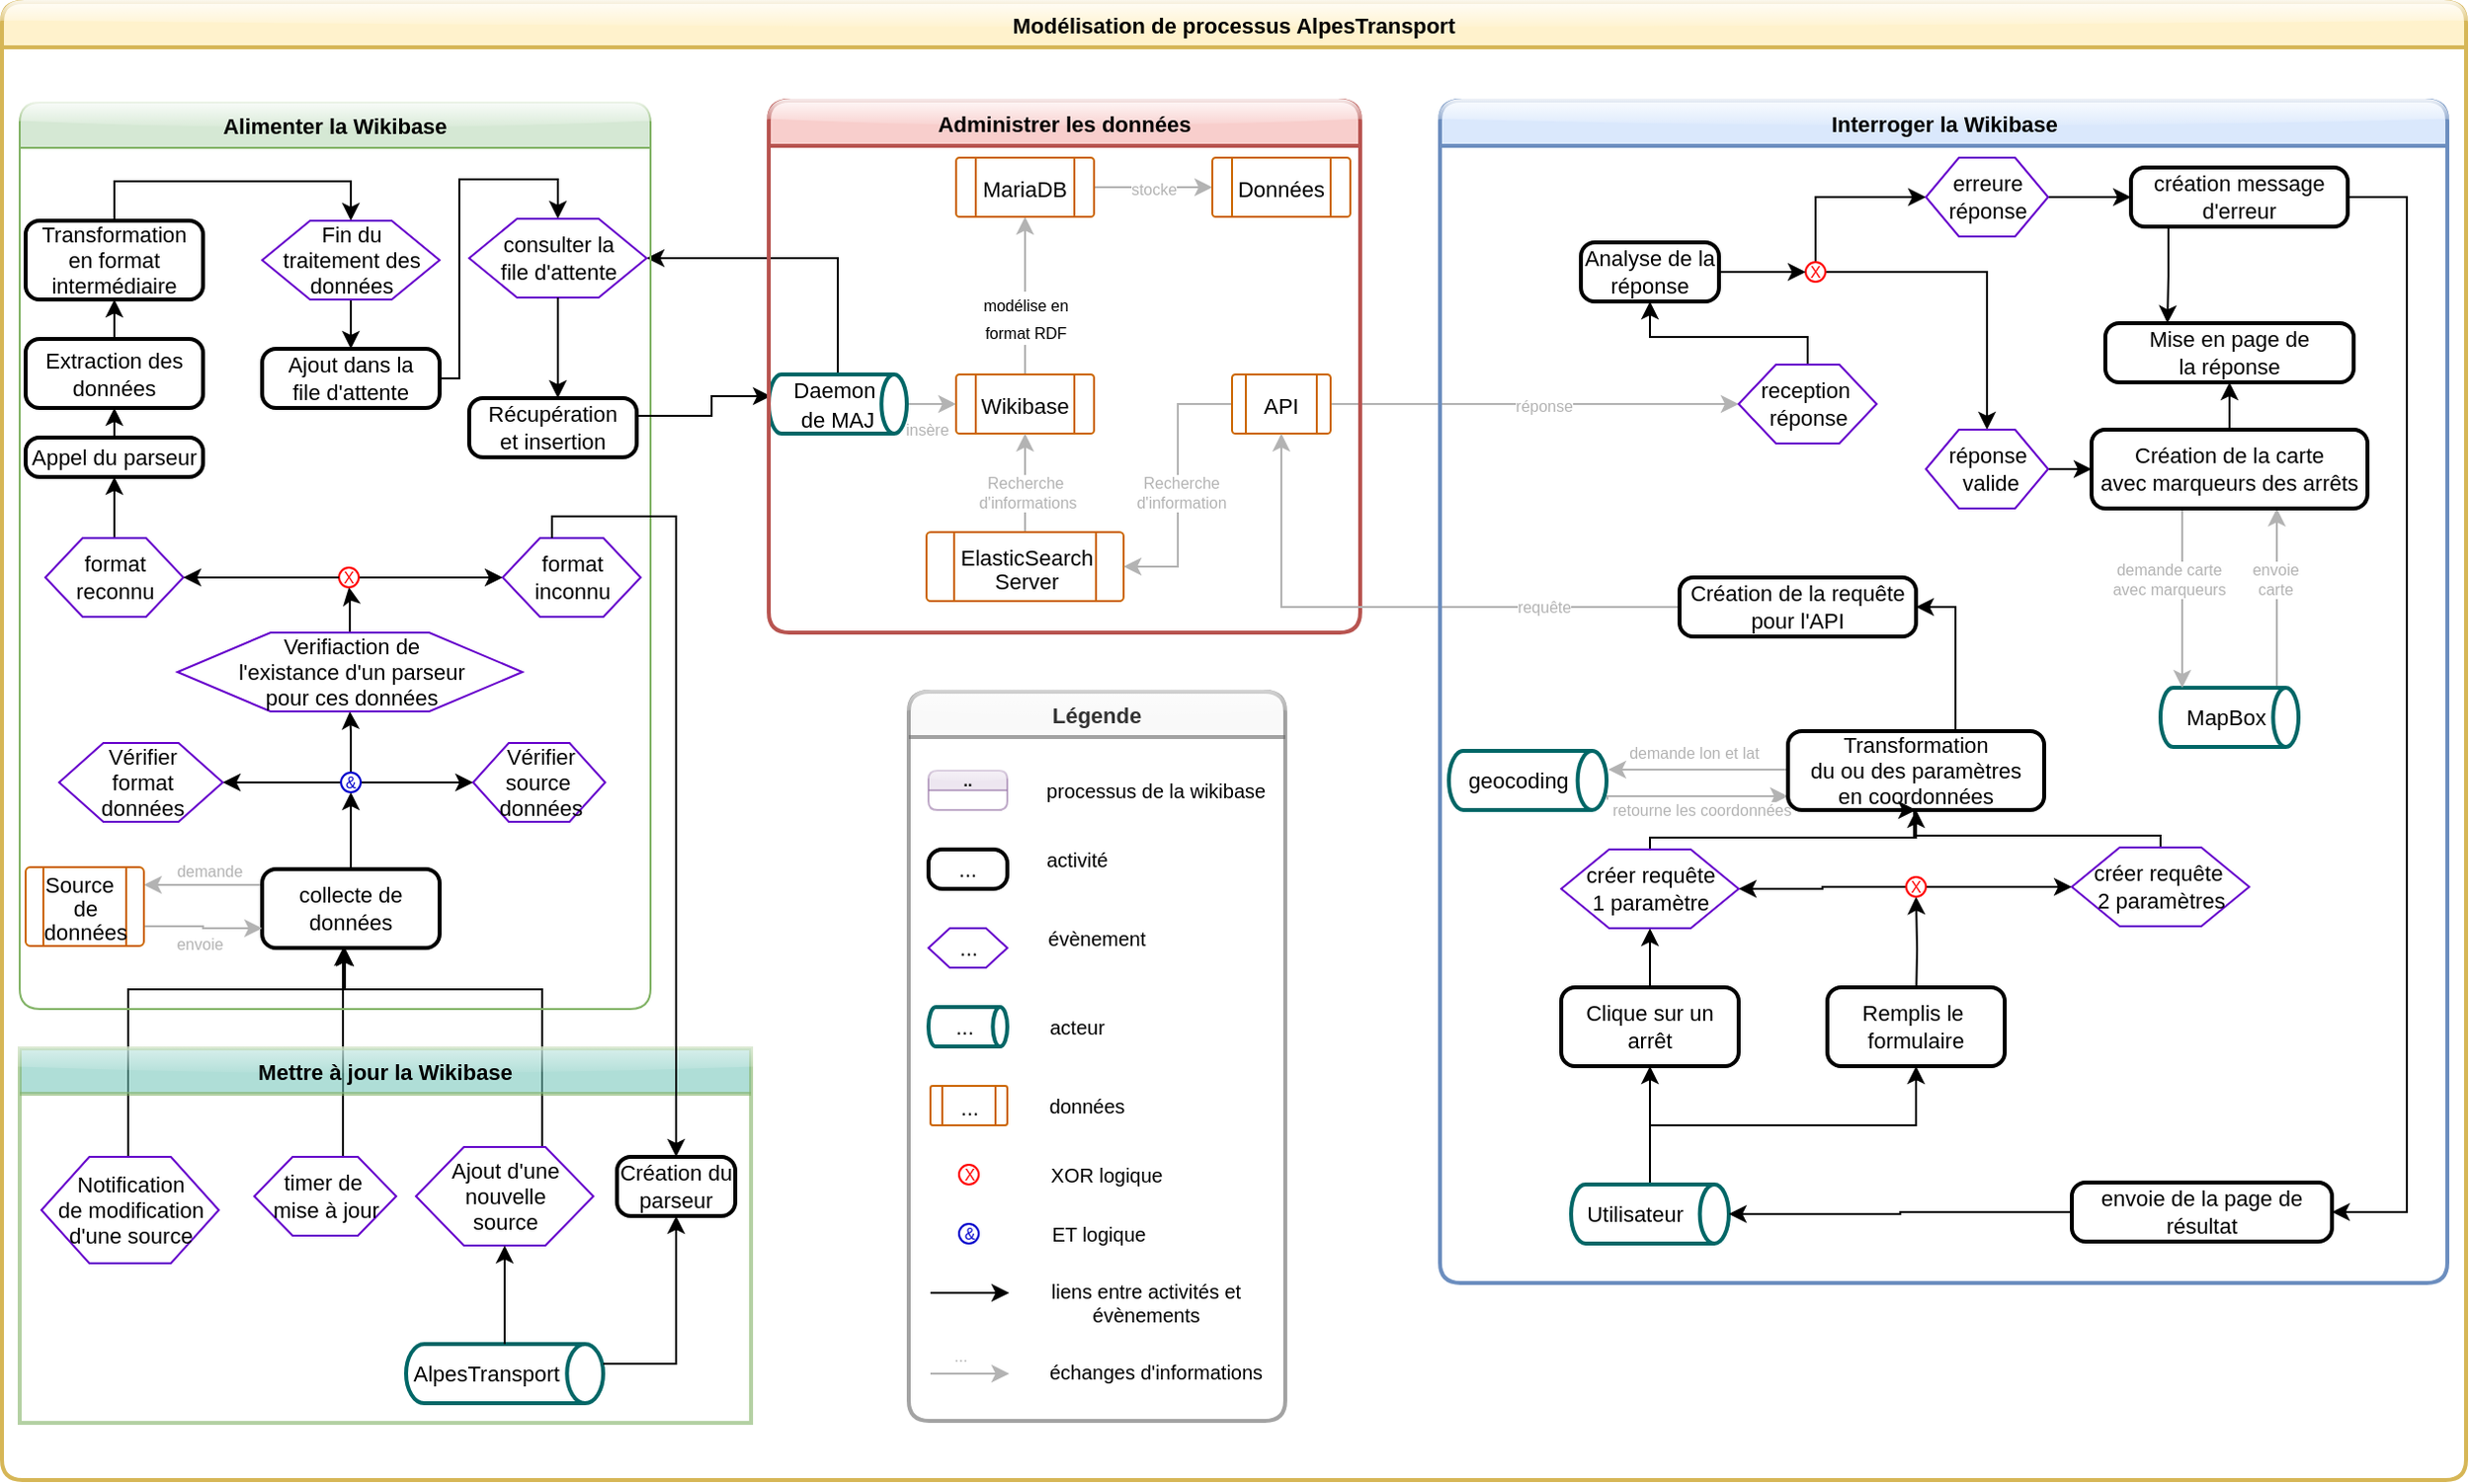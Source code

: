 <mxfile version="20.8.10" type="device"><diagram name="Page-1" id="R7IXdSIulUg6t789T0HY"><mxGraphModel dx="1728" dy="1037" grid="1" gridSize="10" guides="1" tooltips="1" connect="1" arrows="1" fold="1" page="1" pageScale="1" pageWidth="827" pageHeight="1169" math="0" shadow="0"><root><mxCell id="0"/><mxCell id="1" parent="0"/><mxCell id="0LcEO8M1oKsJPDtyRvfV-19" style="edgeStyle=orthogonalEdgeStyle;rounded=0;orthogonalLoop=1;jettySize=auto;html=1;exitX=0.5;exitY=0;exitDx=0;exitDy=0;entryX=0.5;entryY=1;entryDx=0;entryDy=0;fontSize=11;strokeColor=#B3B3B3;" edge="1" parent="1" source="0LcEO8M1oKsJPDtyRvfV-1" target="0LcEO8M1oKsJPDtyRvfV-7"><mxGeometry relative="1" as="geometry"><Array as="points"><mxPoint x="519" y="269"/><mxPoint x="519" y="269"/></Array></mxGeometry></mxCell><mxCell id="0LcEO8M1oKsJPDtyRvfV-20" value="&lt;font style=&quot;font-size: 8px;&quot;&gt;modélise en&lt;br&gt;format RDF&lt;/font&gt;" style="edgeLabel;html=1;align=center;verticalAlign=middle;resizable=0;points=[];fontSize=11;" vertex="1" connectable="0" parent="0LcEO8M1oKsJPDtyRvfV-19"><mxGeometry x="-0.274" relative="1" as="geometry"><mxPoint as="offset"/></mxGeometry></mxCell><mxCell id="0LcEO8M1oKsJPDtyRvfV-1" value="&lt;p style=&quot;line-height: 0%;&quot;&gt;&lt;font style=&quot;font-size: 11px;&quot;&gt;Wikibase&lt;/font&gt;&lt;/p&gt;" style="verticalLabelPosition=middle;verticalAlign=middle;html=1;shape=process;whiteSpace=wrap;rounded=1;size=0.143;arcSize=6;labelPosition=center;align=center;strokeColor=#CC6600;" vertex="1" parent="1"><mxGeometry x="484" y="329" width="70" height="30" as="geometry"/></mxCell><mxCell id="0LcEO8M1oKsJPDtyRvfV-17" style="edgeStyle=orthogonalEdgeStyle;rounded=0;orthogonalLoop=1;jettySize=auto;html=1;entryX=0;entryY=0.5;entryDx=0;entryDy=0;fontSize=11;strokeColor=#B3B3B3;" edge="1" parent="1" source="0LcEO8M1oKsJPDtyRvfV-7" target="0LcEO8M1oKsJPDtyRvfV-16"><mxGeometry relative="1" as="geometry"><Array as="points"><mxPoint x="574" y="234"/><mxPoint x="574" y="234"/></Array></mxGeometry></mxCell><mxCell id="0LcEO8M1oKsJPDtyRvfV-18" value="&lt;font color=&quot;#b3b3b3&quot; style=&quot;font-size: 8px;&quot;&gt;stocke&lt;/font&gt;" style="edgeLabel;html=1;align=center;verticalAlign=middle;resizable=0;points=[];fontSize=11;" vertex="1" connectable="0" parent="0LcEO8M1oKsJPDtyRvfV-17"><mxGeometry x="-0.388" relative="1" as="geometry"><mxPoint x="11" as="offset"/></mxGeometry></mxCell><mxCell id="0LcEO8M1oKsJPDtyRvfV-7" value="&lt;p style=&quot;line-height: 0%;&quot;&gt;&lt;font style=&quot;font-size: 11px;&quot;&gt;MariaDB&lt;/font&gt;&lt;/p&gt;" style="verticalLabelPosition=middle;verticalAlign=middle;html=1;shape=process;whiteSpace=wrap;rounded=1;size=0.143;arcSize=6;labelPosition=center;align=center;strokeColor=#CC6600;" vertex="1" parent="1"><mxGeometry x="484" y="219" width="70" height="30" as="geometry"/></mxCell><mxCell id="0LcEO8M1oKsJPDtyRvfV-21" style="edgeStyle=orthogonalEdgeStyle;rounded=0;orthogonalLoop=1;jettySize=auto;html=1;exitX=0.5;exitY=0;exitDx=0;exitDy=0;entryX=0.5;entryY=1;entryDx=0;entryDy=0;fontSize=8;strokeColor=#B3B3B3;" edge="1" parent="1" source="0LcEO8M1oKsJPDtyRvfV-8" target="0LcEO8M1oKsJPDtyRvfV-1"><mxGeometry relative="1" as="geometry"/></mxCell><mxCell id="0LcEO8M1oKsJPDtyRvfV-22" value="&lt;font color=&quot;#b3b3b3&quot;&gt;Recherche&amp;nbsp;&lt;br&gt;d'informations&lt;/font&gt;" style="edgeLabel;html=1;align=center;verticalAlign=middle;resizable=0;points=[];fontSize=8;" vertex="1" connectable="0" parent="0LcEO8M1oKsJPDtyRvfV-21"><mxGeometry x="-0.177" y="-1" relative="1" as="geometry"><mxPoint as="offset"/></mxGeometry></mxCell><mxCell id="0LcEO8M1oKsJPDtyRvfV-8" value="&lt;p style=&quot;line-height: 0%;&quot;&gt;&lt;font style=&quot;font-size: 11px;&quot;&gt;ElasticSearch&lt;br&gt;&lt;br&gt;&lt;br&gt;&lt;br&gt;&lt;br&gt;&lt;br&gt;&lt;/font&gt;&lt;/p&gt;&lt;p style=&quot;line-height: 0%;&quot;&gt;&lt;span style=&quot;background-color: initial; font-size: 11px;&quot;&gt;Server&lt;/span&gt;&lt;br&gt;&lt;/p&gt;" style="verticalLabelPosition=middle;verticalAlign=middle;html=1;shape=process;whiteSpace=wrap;rounded=1;size=0.143;arcSize=6;labelPosition=center;align=center;strokeColor=#CC6600;" vertex="1" parent="1"><mxGeometry x="469" y="409" width="100" height="35" as="geometry"/></mxCell><mxCell id="0LcEO8M1oKsJPDtyRvfV-143" style="edgeStyle=orthogonalEdgeStyle;rounded=0;orthogonalLoop=1;jettySize=auto;html=1;entryX=1;entryY=0.5;entryDx=0;entryDy=0;fontSize=8;exitX=0.5;exitY=0;exitDx=0;exitDy=0;exitPerimeter=0;" edge="1" parent="1" source="0LcEO8M1oKsJPDtyRvfV-13" target="0LcEO8M1oKsJPDtyRvfV-141"><mxGeometry relative="1" as="geometry"><mxPoint x="389" y="315" as="sourcePoint"/></mxGeometry></mxCell><mxCell id="0LcEO8M1oKsJPDtyRvfV-153" style="edgeStyle=orthogonalEdgeStyle;rounded=0;orthogonalLoop=1;jettySize=auto;html=1;entryX=0;entryY=0.5;entryDx=0;entryDy=0;fontSize=8;strokeColor=#B3B3B3;" edge="1" parent="1" source="0LcEO8M1oKsJPDtyRvfV-13" target="0LcEO8M1oKsJPDtyRvfV-1"><mxGeometry relative="1" as="geometry"/></mxCell><mxCell id="0LcEO8M1oKsJPDtyRvfV-280" value="&lt;font style=&quot;font-size: 8px;&quot; color=&quot;#b3b3b3&quot;&gt;insère&lt;/font&gt;" style="edgeLabel;html=1;align=center;verticalAlign=middle;resizable=0;points=[];fontSize=11;fontColor=#0000CC;" vertex="1" connectable="0" parent="0LcEO8M1oKsJPDtyRvfV-153"><mxGeometry x="0.291" relative="1" as="geometry"><mxPoint x="4" y="12" as="offset"/></mxGeometry></mxCell><mxCell id="0LcEO8M1oKsJPDtyRvfV-13" value="&lt;font style=&quot;font-size: 11px;&quot;&gt;Daemon&amp;nbsp;&lt;br&gt;de MAJ&lt;br&gt;&lt;/font&gt;" style="strokeWidth=2;html=1;shape=mxgraph.flowchart.direct_data;whiteSpace=wrap;rotation=0;strokeColor=#006666;" vertex="1" parent="1"><mxGeometry x="389" y="329" width="70" height="30" as="geometry"/></mxCell><mxCell id="0LcEO8M1oKsJPDtyRvfV-23" style="edgeStyle=orthogonalEdgeStyle;rounded=0;orthogonalLoop=1;jettySize=auto;html=1;entryX=1;entryY=0.5;entryDx=0;entryDy=0;fontSize=8;strokeColor=#B3B3B3;" edge="1" parent="1" source="0LcEO8M1oKsJPDtyRvfV-15" target="0LcEO8M1oKsJPDtyRvfV-8"><mxGeometry relative="1" as="geometry"/></mxCell><mxCell id="0LcEO8M1oKsJPDtyRvfV-24" value="&lt;font color=&quot;#b3b3b3&quot;&gt;Recherche&lt;br&gt;d'information&lt;/font&gt;" style="edgeLabel;html=1;align=center;verticalAlign=middle;resizable=0;points=[];fontSize=8;" vertex="1" connectable="0" parent="0LcEO8M1oKsJPDtyRvfV-23"><mxGeometry x="-0.107" y="1" relative="1" as="geometry"><mxPoint y="11" as="offset"/></mxGeometry></mxCell><mxCell id="0LcEO8M1oKsJPDtyRvfV-239" style="edgeStyle=orthogonalEdgeStyle;rounded=0;orthogonalLoop=1;jettySize=auto;html=1;entryX=0;entryY=0.5;entryDx=0;entryDy=0;fontSize=8;strokeColor=#B3B3B3;" edge="1" parent="1" source="0LcEO8M1oKsJPDtyRvfV-15" target="0LcEO8M1oKsJPDtyRvfV-238"><mxGeometry relative="1" as="geometry"/></mxCell><mxCell id="0LcEO8M1oKsJPDtyRvfV-240" value="&lt;font color=&quot;#b3b3b3&quot;&gt;réponse&lt;/font&gt;" style="edgeLabel;html=1;align=center;verticalAlign=middle;resizable=0;points=[];fontSize=8;" vertex="1" connectable="0" parent="0LcEO8M1oKsJPDtyRvfV-239"><mxGeometry x="-0.101" relative="1" as="geometry"><mxPoint x="15" y="1" as="offset"/></mxGeometry></mxCell><mxCell id="0LcEO8M1oKsJPDtyRvfV-15" value="&lt;p style=&quot;line-height: 0%;&quot;&gt;&lt;font style=&quot;font-size: 11px;&quot;&gt;API&lt;/font&gt;&lt;/p&gt;" style="verticalLabelPosition=middle;verticalAlign=middle;html=1;shape=process;whiteSpace=wrap;rounded=1;size=0.143;arcSize=6;labelPosition=center;align=center;strokeColor=#CC6600;" vertex="1" parent="1"><mxGeometry x="624" y="329" width="50" height="30" as="geometry"/></mxCell><mxCell id="0LcEO8M1oKsJPDtyRvfV-16" value="&lt;p style=&quot;line-height: 0%;&quot;&gt;&lt;font style=&quot;font-size: 11px;&quot;&gt;Données&lt;/font&gt;&lt;/p&gt;" style="verticalLabelPosition=middle;verticalAlign=middle;html=1;shape=process;whiteSpace=wrap;rounded=1;size=0.143;arcSize=6;labelPosition=center;align=center;strokeColor=#CC6600;" vertex="1" parent="1"><mxGeometry x="614" y="219" width="70" height="30" as="geometry"/></mxCell><mxCell id="0LcEO8M1oKsJPDtyRvfV-96" style="edgeStyle=orthogonalEdgeStyle;rounded=0;orthogonalLoop=1;jettySize=auto;html=1;fontSize=11;" edge="1" parent="1" source="0LcEO8M1oKsJPDtyRvfV-83" target="0LcEO8M1oKsJPDtyRvfV-93"><mxGeometry relative="1" as="geometry"><Array as="points"><mxPoint x="64" y="641"/><mxPoint x="174" y="641"/></Array></mxGeometry></mxCell><mxCell id="0LcEO8M1oKsJPDtyRvfV-83" value="Notification&lt;br&gt;de modification&lt;br&gt;d'une source" style="verticalLabelPosition=middle;verticalAlign=middle;html=1;shape=hexagon;perimeter=hexagonPerimeter2;arcSize=6;size=0.27;fontSize=11;labelPosition=center;align=center;rounded=0;fillStyle=auto;strokeColor=#6600CC;" vertex="1" parent="1"><mxGeometry x="20" y="726" width="90" height="54" as="geometry"/></mxCell><mxCell id="0LcEO8M1oKsJPDtyRvfV-95" style="edgeStyle=orthogonalEdgeStyle;rounded=0;orthogonalLoop=1;jettySize=auto;html=1;fontSize=11;" edge="1" parent="1" source="0LcEO8M1oKsJPDtyRvfV-85" target="0LcEO8M1oKsJPDtyRvfV-93"><mxGeometry relative="1" as="geometry"><Array as="points"><mxPoint x="173" y="660"/><mxPoint x="173" y="660"/></Array></mxGeometry></mxCell><mxCell id="0LcEO8M1oKsJPDtyRvfV-92" style="edgeStyle=orthogonalEdgeStyle;rounded=0;orthogonalLoop=1;jettySize=auto;html=1;fontSize=11;entryX=0.464;entryY=1.005;entryDx=0;entryDy=0;entryPerimeter=0;" edge="1" parent="1" source="0LcEO8M1oKsJPDtyRvfV-86" target="0LcEO8M1oKsJPDtyRvfV-93"><mxGeometry relative="1" as="geometry"><mxPoint x="274" y="621" as="targetPoint"/><Array as="points"><mxPoint x="274" y="641"/><mxPoint x="174" y="641"/><mxPoint x="174" y="620"/></Array></mxGeometry></mxCell><mxCell id="0LcEO8M1oKsJPDtyRvfV-89" value="Mettre à jour la Wikibase" style="swimlane;whiteSpace=wrap;html=1;rounded=0;strokeColor=#82b366;fontSize=11;fillColor=#7AC9BC;glass=1;gradientColor=none;swimlaneFillColor=none;opacity=60;strokeWidth=2;" vertex="1" parent="1"><mxGeometry x="9" y="671" width="371" height="190" as="geometry"/></mxCell><mxCell id="0LcEO8M1oKsJPDtyRvfV-91" value="Alimenter la Wikibase" style="swimlane;whiteSpace=wrap;html=1;rounded=1;strokeColor=#82b366;fontSize=11;fillColor=#d5e8d4;glass=1;" vertex="1" parent="1"><mxGeometry x="9" y="191" width="320" height="460" as="geometry"/></mxCell><mxCell id="0LcEO8M1oKsJPDtyRvfV-97" style="edgeStyle=orthogonalEdgeStyle;rounded=0;orthogonalLoop=1;jettySize=auto;html=1;entryX=1;entryY=0.5;entryDx=0;entryDy=0;fontSize=11;strokeColor=#B3B3B3;" edge="1" parent="0LcEO8M1oKsJPDtyRvfV-91"><mxGeometry relative="1" as="geometry"><mxPoint x="123" y="398" as="sourcePoint"/><mxPoint x="63" y="397" as="targetPoint"/><Array as="points"><mxPoint x="123" y="397"/></Array></mxGeometry></mxCell><mxCell id="0LcEO8M1oKsJPDtyRvfV-99" value="&lt;font color=&quot;#b3b3b3&quot; style=&quot;font-size: 8px;&quot;&gt;demande&lt;/font&gt;" style="edgeLabel;html=1;align=center;verticalAlign=middle;resizable=0;points=[];fontSize=11;" vertex="1" connectable="0" parent="0LcEO8M1oKsJPDtyRvfV-97"><mxGeometry x="-0.174" y="1" relative="1" as="geometry"><mxPoint x="-3" y="-9" as="offset"/></mxGeometry></mxCell><mxCell id="0LcEO8M1oKsJPDtyRvfV-107" style="edgeStyle=orthogonalEdgeStyle;rounded=0;orthogonalLoop=1;jettySize=auto;html=1;entryX=0.5;entryY=1;entryDx=0;entryDy=0;fontSize=8;" edge="1" parent="0LcEO8M1oKsJPDtyRvfV-91" source="0LcEO8M1oKsJPDtyRvfV-93" target="0LcEO8M1oKsJPDtyRvfV-101"><mxGeometry relative="1" as="geometry"/></mxCell><mxCell id="0LcEO8M1oKsJPDtyRvfV-93" value="collecte de&lt;br&gt;données" style="rounded=1;whiteSpace=wrap;html=1;absoluteArcSize=1;arcSize=14;strokeWidth=2;strokeColor=#000000;fontSize=11;" vertex="1" parent="0LcEO8M1oKsJPDtyRvfV-91"><mxGeometry x="123" y="389" width="90" height="40" as="geometry"/></mxCell><mxCell id="0LcEO8M1oKsJPDtyRvfV-98" style="edgeStyle=orthogonalEdgeStyle;rounded=0;orthogonalLoop=1;jettySize=auto;html=1;exitX=1;exitY=0.75;exitDx=0;exitDy=0;entryX=0;entryY=0.75;entryDx=0;entryDy=0;fontSize=11;strokeColor=#B3B3B3;" edge="1" parent="0LcEO8M1oKsJPDtyRvfV-91" source="0LcEO8M1oKsJPDtyRvfV-94" target="0LcEO8M1oKsJPDtyRvfV-93"><mxGeometry relative="1" as="geometry"/></mxCell><mxCell id="0LcEO8M1oKsJPDtyRvfV-100" value="&lt;font color=&quot;#b3b3b3&quot;&gt;envoie&lt;/font&gt;" style="edgeLabel;html=1;align=center;verticalAlign=middle;resizable=0;points=[];fontSize=8;" vertex="1" connectable="0" parent="0LcEO8M1oKsJPDtyRvfV-98"><mxGeometry x="-0.193" relative="1" as="geometry"><mxPoint x="3" y="9" as="offset"/></mxGeometry></mxCell><mxCell id="0LcEO8M1oKsJPDtyRvfV-94" value="&lt;p style=&quot;line-height: 0%;&quot;&gt;&lt;font style=&quot;font-size: 11px;&quot;&gt;Source&amp;nbsp;&amp;nbsp;&lt;/font&gt;&lt;/p&gt;&lt;p style=&quot;line-height: 0%;&quot;&gt;&lt;span style=&quot;background-color: initial; font-size: 11px;&quot;&gt;de&lt;/span&gt;&lt;/p&gt;&lt;p style=&quot;line-height: 0%;&quot;&gt;&lt;span style=&quot;background-color: initial; font-size: 11px;&quot;&gt;données&lt;/span&gt;&lt;/p&gt;" style="verticalLabelPosition=middle;verticalAlign=middle;html=1;shape=process;whiteSpace=wrap;rounded=1;size=0.143;arcSize=6;labelPosition=center;align=center;strokeColor=#CC6600;" vertex="1" parent="0LcEO8M1oKsJPDtyRvfV-91"><mxGeometry x="3" y="388" width="60" height="40" as="geometry"/></mxCell><mxCell id="0LcEO8M1oKsJPDtyRvfV-109" style="edgeStyle=orthogonalEdgeStyle;rounded=0;orthogonalLoop=1;jettySize=auto;html=1;entryX=1;entryY=0.5;entryDx=0;entryDy=0;fontSize=8;" edge="1" parent="0LcEO8M1oKsJPDtyRvfV-91" source="0LcEO8M1oKsJPDtyRvfV-101" target="0LcEO8M1oKsJPDtyRvfV-104"><mxGeometry relative="1" as="geometry"/></mxCell><mxCell id="0LcEO8M1oKsJPDtyRvfV-111" style="edgeStyle=orthogonalEdgeStyle;rounded=0;orthogonalLoop=1;jettySize=auto;html=1;entryX=0;entryY=0.5;entryDx=0;entryDy=0;fontSize=8;" edge="1" parent="0LcEO8M1oKsJPDtyRvfV-91" source="0LcEO8M1oKsJPDtyRvfV-101" target="0LcEO8M1oKsJPDtyRvfV-105"><mxGeometry relative="1" as="geometry"/></mxCell><mxCell id="0LcEO8M1oKsJPDtyRvfV-113" style="edgeStyle=orthogonalEdgeStyle;rounded=0;orthogonalLoop=1;jettySize=auto;html=1;entryX=0.5;entryY=1;entryDx=0;entryDy=0;fontSize=8;" edge="1" parent="0LcEO8M1oKsJPDtyRvfV-91" source="0LcEO8M1oKsJPDtyRvfV-101" target="0LcEO8M1oKsJPDtyRvfV-106"><mxGeometry relative="1" as="geometry"/></mxCell><mxCell id="0LcEO8M1oKsJPDtyRvfV-101" value="&amp;amp;" style="ellipse;whiteSpace=wrap;html=1;aspect=fixed;rounded=0;strokeColor=#0000CC;fontSize=8;fontColor=#0000CC;" vertex="1" parent="0LcEO8M1oKsJPDtyRvfV-91"><mxGeometry x="163" y="340" width="10" height="10" as="geometry"/></mxCell><mxCell id="0LcEO8M1oKsJPDtyRvfV-104" value="Vérifier &lt;br&gt;format&lt;br&gt;données" style="verticalLabelPosition=middle;verticalAlign=middle;html=1;shape=hexagon;perimeter=hexagonPerimeter2;arcSize=6;size=0.27;fontSize=11;labelPosition=center;align=center;strokeColor=#6600CC;" vertex="1" parent="0LcEO8M1oKsJPDtyRvfV-91"><mxGeometry x="20" y="325" width="83" height="40" as="geometry"/></mxCell><mxCell id="0LcEO8M1oKsJPDtyRvfV-105" value="Vérifier &lt;br&gt;source&amp;nbsp;&lt;br&gt;données" style="verticalLabelPosition=middle;verticalAlign=middle;html=1;shape=hexagon;perimeter=hexagonPerimeter2;arcSize=6;size=0.27;fontSize=11;labelPosition=center;align=center;strokeColor=#6600CC;" vertex="1" parent="0LcEO8M1oKsJPDtyRvfV-91"><mxGeometry x="230" y="325" width="67" height="40" as="geometry"/></mxCell><mxCell id="0LcEO8M1oKsJPDtyRvfV-121" style="edgeStyle=orthogonalEdgeStyle;rounded=0;orthogonalLoop=1;jettySize=auto;html=1;entryX=0.5;entryY=1;entryDx=0;entryDy=0;fontSize=8;" edge="1" parent="0LcEO8M1oKsJPDtyRvfV-91" source="0LcEO8M1oKsJPDtyRvfV-106" target="0LcEO8M1oKsJPDtyRvfV-116"><mxGeometry relative="1" as="geometry"/></mxCell><mxCell id="0LcEO8M1oKsJPDtyRvfV-106" value="Verifiaction de &lt;br&gt;l'existance&amp;nbsp;d'un parseur &lt;br&gt;pour&amp;nbsp;ces données" style="verticalLabelPosition=middle;verticalAlign=middle;html=1;shape=hexagon;perimeter=hexagonPerimeter2;arcSize=6;size=0.27;fontSize=11;labelPosition=center;align=center;strokeColor=#6600CC;" vertex="1" parent="0LcEO8M1oKsJPDtyRvfV-91"><mxGeometry x="80" y="269" width="175" height="40" as="geometry"/></mxCell><mxCell id="0LcEO8M1oKsJPDtyRvfV-134" style="edgeStyle=orthogonalEdgeStyle;rounded=0;orthogonalLoop=1;jettySize=auto;html=1;fontSize=8;" edge="1" parent="0LcEO8M1oKsJPDtyRvfV-91" source="0LcEO8M1oKsJPDtyRvfV-114" target="0LcEO8M1oKsJPDtyRvfV-132"><mxGeometry relative="1" as="geometry"/></mxCell><mxCell id="0LcEO8M1oKsJPDtyRvfV-114" value="Appel du parseur" style="rounded=1;whiteSpace=wrap;html=1;absoluteArcSize=1;arcSize=14;strokeWidth=2;strokeColor=#000000;fontSize=11;" vertex="1" parent="0LcEO8M1oKsJPDtyRvfV-91"><mxGeometry x="3" y="170" width="90" height="20" as="geometry"/></mxCell><mxCell id="0LcEO8M1oKsJPDtyRvfV-128" style="edgeStyle=orthogonalEdgeStyle;rounded=0;orthogonalLoop=1;jettySize=auto;html=1;entryX=0;entryY=0.5;entryDx=0;entryDy=0;fontSize=8;" edge="1" parent="0LcEO8M1oKsJPDtyRvfV-91" source="0LcEO8M1oKsJPDtyRvfV-116" target="0LcEO8M1oKsJPDtyRvfV-124"><mxGeometry relative="1" as="geometry"/></mxCell><mxCell id="0LcEO8M1oKsJPDtyRvfV-116" value="&lt;font color=&quot;#ff0000&quot;&gt;X&lt;/font&gt;" style="ellipse;whiteSpace=wrap;html=1;aspect=fixed;rounded=0;fontSize=8;strokeColor=#FF0000;" vertex="1" parent="0LcEO8M1oKsJPDtyRvfV-91"><mxGeometry x="162" y="236" width="10" height="10" as="geometry"/></mxCell><mxCell id="0LcEO8M1oKsJPDtyRvfV-129" style="edgeStyle=orthogonalEdgeStyle;rounded=0;orthogonalLoop=1;jettySize=auto;html=1;fontSize=8;" edge="1" parent="0LcEO8M1oKsJPDtyRvfV-91" source="0LcEO8M1oKsJPDtyRvfV-125" target="0LcEO8M1oKsJPDtyRvfV-114"><mxGeometry relative="1" as="geometry"/></mxCell><mxCell id="0LcEO8M1oKsJPDtyRvfV-125" value="format&lt;br&gt;reconnu" style="verticalLabelPosition=middle;verticalAlign=middle;html=1;shape=hexagon;perimeter=hexagonPerimeter2;arcSize=6;size=0.27;fontSize=11;labelPosition=center;align=center;strokeColor=#6600CC;" vertex="1" parent="0LcEO8M1oKsJPDtyRvfV-91"><mxGeometry x="13" y="221" width="70" height="40" as="geometry"/></mxCell><mxCell id="0LcEO8M1oKsJPDtyRvfV-124" value="format&lt;br&gt;inconnu" style="verticalLabelPosition=middle;verticalAlign=middle;html=1;shape=hexagon;perimeter=hexagonPerimeter2;arcSize=6;size=0.27;fontSize=11;labelPosition=center;align=center;strokeColor=#6600CC;" vertex="1" parent="0LcEO8M1oKsJPDtyRvfV-91"><mxGeometry x="245" y="221" width="70" height="40" as="geometry"/></mxCell><mxCell id="0LcEO8M1oKsJPDtyRvfV-123" style="edgeStyle=orthogonalEdgeStyle;rounded=0;orthogonalLoop=1;jettySize=auto;html=1;fontSize=8;entryX=1;entryY=0.5;entryDx=0;entryDy=0;" edge="1" parent="0LcEO8M1oKsJPDtyRvfV-91" source="0LcEO8M1oKsJPDtyRvfV-116" target="0LcEO8M1oKsJPDtyRvfV-125"><mxGeometry relative="1" as="geometry"><mxPoint x="103" y="241" as="targetPoint"/></mxGeometry></mxCell><mxCell id="0LcEO8M1oKsJPDtyRvfV-135" style="edgeStyle=orthogonalEdgeStyle;rounded=0;orthogonalLoop=1;jettySize=auto;html=1;fontSize=8;" edge="1" parent="0LcEO8M1oKsJPDtyRvfV-91" source="0LcEO8M1oKsJPDtyRvfV-132" target="0LcEO8M1oKsJPDtyRvfV-133"><mxGeometry relative="1" as="geometry"/></mxCell><mxCell id="0LcEO8M1oKsJPDtyRvfV-132" value="Extraction des&lt;br&gt;données" style="rounded=1;whiteSpace=wrap;html=1;absoluteArcSize=1;arcSize=14;strokeWidth=2;strokeColor=#000000;fontSize=11;" vertex="1" parent="0LcEO8M1oKsJPDtyRvfV-91"><mxGeometry x="3" y="120" width="90" height="35" as="geometry"/></mxCell><mxCell id="0LcEO8M1oKsJPDtyRvfV-137" style="edgeStyle=orthogonalEdgeStyle;rounded=0;orthogonalLoop=1;jettySize=auto;html=1;entryX=0.5;entryY=0;entryDx=0;entryDy=0;fontSize=8;exitX=0.5;exitY=0;exitDx=0;exitDy=0;" edge="1" parent="0LcEO8M1oKsJPDtyRvfV-91" source="0LcEO8M1oKsJPDtyRvfV-133" target="0LcEO8M1oKsJPDtyRvfV-136"><mxGeometry relative="1" as="geometry"/></mxCell><mxCell id="0LcEO8M1oKsJPDtyRvfV-133" value="Transformation en format intermédiaire" style="rounded=1;whiteSpace=wrap;html=1;absoluteArcSize=1;arcSize=14;strokeWidth=2;strokeColor=#000000;fontSize=11;" vertex="1" parent="0LcEO8M1oKsJPDtyRvfV-91"><mxGeometry x="3" y="60" width="90" height="40" as="geometry"/></mxCell><mxCell id="0LcEO8M1oKsJPDtyRvfV-140" style="edgeStyle=orthogonalEdgeStyle;rounded=0;orthogonalLoop=1;jettySize=auto;html=1;entryX=0.5;entryY=0;entryDx=0;entryDy=0;fontSize=8;" edge="1" parent="0LcEO8M1oKsJPDtyRvfV-91" source="0LcEO8M1oKsJPDtyRvfV-136" target="0LcEO8M1oKsJPDtyRvfV-138"><mxGeometry relative="1" as="geometry"/></mxCell><mxCell id="0LcEO8M1oKsJPDtyRvfV-136" value="Fin du&lt;br&gt;traitement des&lt;br&gt;données" style="verticalLabelPosition=middle;verticalAlign=middle;html=1;shape=hexagon;perimeter=hexagonPerimeter2;arcSize=6;size=0.27;fontSize=11;labelPosition=center;align=center;strokeColor=#6600CC;" vertex="1" parent="0LcEO8M1oKsJPDtyRvfV-91"><mxGeometry x="123" y="60" width="90" height="40" as="geometry"/></mxCell><mxCell id="0LcEO8M1oKsJPDtyRvfV-149" style="edgeStyle=orthogonalEdgeStyle;rounded=0;orthogonalLoop=1;jettySize=auto;html=1;entryX=0.5;entryY=0;entryDx=0;entryDy=0;fontSize=8;" edge="1" parent="0LcEO8M1oKsJPDtyRvfV-91" source="0LcEO8M1oKsJPDtyRvfV-138" target="0LcEO8M1oKsJPDtyRvfV-141"><mxGeometry relative="1" as="geometry"><Array as="points"><mxPoint x="223" y="140"/><mxPoint x="223" y="39"/><mxPoint x="273" y="39"/></Array></mxGeometry></mxCell><mxCell id="0LcEO8M1oKsJPDtyRvfV-138" value="Ajout dans la&lt;br&gt;file d'attente" style="rounded=1;whiteSpace=wrap;html=1;absoluteArcSize=1;arcSize=14;strokeWidth=2;strokeColor=#000000;fontSize=11;" vertex="1" parent="0LcEO8M1oKsJPDtyRvfV-91"><mxGeometry x="123" y="125" width="90" height="30" as="geometry"/></mxCell><mxCell id="0LcEO8M1oKsJPDtyRvfV-141" value="consulter la&lt;br&gt;file d'attente" style="verticalLabelPosition=middle;verticalAlign=middle;html=1;shape=hexagon;perimeter=hexagonPerimeter2;arcSize=6;size=0.27;fontSize=11;labelPosition=center;align=center;strokeColor=#6600CC;" vertex="1" parent="0LcEO8M1oKsJPDtyRvfV-91"><mxGeometry x="228" y="59" width="90" height="40" as="geometry"/></mxCell><mxCell id="0LcEO8M1oKsJPDtyRvfV-146" value="Récupération&lt;br&gt;et insertion" style="rounded=1;whiteSpace=wrap;html=1;absoluteArcSize=1;arcSize=14;strokeWidth=2;strokeColor=#000000;fontSize=11;" vertex="1" parent="0LcEO8M1oKsJPDtyRvfV-91"><mxGeometry x="228" y="150" width="85" height="30" as="geometry"/></mxCell><mxCell id="0LcEO8M1oKsJPDtyRvfV-126" style="edgeStyle=orthogonalEdgeStyle;rounded=0;orthogonalLoop=1;jettySize=auto;html=1;fontSize=8;entryX=0.5;entryY=0;entryDx=0;entryDy=0;" edge="1" parent="1" source="0LcEO8M1oKsJPDtyRvfV-124" target="0LcEO8M1oKsJPDtyRvfV-115"><mxGeometry relative="1" as="geometry"><mxPoint x="369" y="731" as="targetPoint"/><Array as="points"><mxPoint x="279" y="401"/><mxPoint x="342" y="401"/></Array></mxGeometry></mxCell><mxCell id="0LcEO8M1oKsJPDtyRvfV-145" style="edgeStyle=orthogonalEdgeStyle;rounded=0;orthogonalLoop=1;jettySize=auto;html=1;fontSize=8;" edge="1" parent="1" source="0LcEO8M1oKsJPDtyRvfV-141"><mxGeometry relative="1" as="geometry"><mxPoint x="282" y="341" as="targetPoint"/></mxGeometry></mxCell><mxCell id="0LcEO8M1oKsJPDtyRvfV-151" style="edgeStyle=orthogonalEdgeStyle;rounded=0;orthogonalLoop=1;jettySize=auto;html=1;fontSize=8;" edge="1" parent="1" source="0LcEO8M1oKsJPDtyRvfV-146"><mxGeometry relative="1" as="geometry"><mxPoint x="390" y="340" as="targetPoint"/><Array as="points"><mxPoint x="360" y="350"/><mxPoint x="360" y="340"/></Array></mxGeometry></mxCell><mxCell id="0LcEO8M1oKsJPDtyRvfV-188" value="&lt;font style=&quot;font-size: 11px;&quot;&gt;Administrer les données&lt;/font&gt;" style="swimlane;whiteSpace=wrap;html=1;rounded=1;strokeColor=#b85450;fontSize=8;fillColor=#f8cecc;glass=1;strokeWidth=2;" vertex="1" parent="1"><mxGeometry x="389" y="190" width="300" height="270" as="geometry"/></mxCell><mxCell id="0LcEO8M1oKsJPDtyRvfV-225" style="edgeStyle=orthogonalEdgeStyle;rounded=0;orthogonalLoop=1;jettySize=auto;html=1;entryX=0;entryY=1;entryDx=0;entryDy=0;fontSize=11;exitX=1.005;exitY=0.824;exitDx=0;exitDy=0;exitPerimeter=0;strokeColor=#B3B3B3;" edge="1" parent="1" source="0LcEO8M1oKsJPDtyRvfV-190"><mxGeometry relative="1" as="geometry"><mxPoint x="849.8" y="542" as="sourcePoint"/><mxPoint x="906" y="543" as="targetPoint"/><Array as="points"><mxPoint x="906" y="543"/></Array></mxGeometry></mxCell><mxCell id="0LcEO8M1oKsJPDtyRvfV-228" value="&lt;font color=&quot;#b3b3b3&quot;&gt;retourne les coordonnées&lt;/font&gt;" style="edgeLabel;html=1;align=center;verticalAlign=middle;resizable=0;points=[];fontSize=8;" vertex="1" connectable="0" parent="0LcEO8M1oKsJPDtyRvfV-225"><mxGeometry x="-0.166" relative="1" as="geometry"><mxPoint x="10" y="7" as="offset"/></mxGeometry></mxCell><mxCell id="0LcEO8M1oKsJPDtyRvfV-190" value="&lt;font style=&quot;font-size: 11px;&quot;&gt;geocoding&amp;nbsp; &amp;nbsp;&lt;/font&gt;" style="strokeWidth=2;html=1;shape=mxgraph.flowchart.direct_data;whiteSpace=wrap;rotation=0;strokeColor=#006666;" vertex="1" parent="1"><mxGeometry x="734" y="520" width="80" height="30" as="geometry"/></mxCell><mxCell id="0LcEO8M1oKsJPDtyRvfV-203" style="edgeStyle=orthogonalEdgeStyle;rounded=0;orthogonalLoop=1;jettySize=auto;html=1;entryX=0.5;entryY=1;entryDx=0;entryDy=0;fontSize=11;" edge="1" parent="1" source="0LcEO8M1oKsJPDtyRvfV-191" target="0LcEO8M1oKsJPDtyRvfV-197"><mxGeometry relative="1" as="geometry"/></mxCell><mxCell id="0LcEO8M1oKsJPDtyRvfV-204" style="edgeStyle=orthogonalEdgeStyle;rounded=0;orthogonalLoop=1;jettySize=auto;html=1;entryX=0.5;entryY=1;entryDx=0;entryDy=0;fontSize=11;exitX=0.5;exitY=0;exitDx=0;exitDy=0;exitPerimeter=0;" edge="1" parent="1" source="0LcEO8M1oKsJPDtyRvfV-191" target="0LcEO8M1oKsJPDtyRvfV-198"><mxGeometry relative="1" as="geometry"/></mxCell><mxCell id="0LcEO8M1oKsJPDtyRvfV-191" value="&lt;font style=&quot;font-size: 11px;&quot;&gt;&amp;nbsp; Utilisateur&lt;/font&gt;" style="strokeWidth=2;html=1;shape=mxgraph.flowchart.direct_data;whiteSpace=wrap;rotation=0;align=left;strokeColor=#006666;" vertex="1" parent="1"><mxGeometry x="796" y="740" width="80" height="30" as="geometry"/></mxCell><mxCell id="0LcEO8M1oKsJPDtyRvfV-244" style="edgeStyle=orthogonalEdgeStyle;rounded=0;orthogonalLoop=1;jettySize=auto;html=1;fontSize=8;strokeColor=#B3B3B3;" edge="1" parent="1"><mxGeometry relative="1" as="geometry"><mxPoint x="1154" y="488" as="sourcePoint"/><mxPoint x="1154" y="397" as="targetPoint"/></mxGeometry></mxCell><mxCell id="0LcEO8M1oKsJPDtyRvfV-246" value="&lt;font color=&quot;#b3b3b3&quot;&gt;envoie&lt;br&gt;carte&lt;/font&gt;" style="edgeLabel;html=1;align=center;verticalAlign=middle;resizable=0;points=[];fontSize=8;" vertex="1" connectable="0" parent="0LcEO8M1oKsJPDtyRvfV-244"><mxGeometry x="0.25" y="1" relative="1" as="geometry"><mxPoint y="2" as="offset"/></mxGeometry></mxCell><mxCell id="0LcEO8M1oKsJPDtyRvfV-192" value="&lt;font style=&quot;font-size: 11px;&quot;&gt;MapBox&amp;nbsp;&lt;/font&gt;" style="strokeWidth=2;html=1;shape=mxgraph.flowchart.direct_data;whiteSpace=wrap;rotation=0;strokeColor=#006666;" vertex="1" parent="1"><mxGeometry x="1095" y="488" width="70" height="30" as="geometry"/></mxCell><mxCell id="0LcEO8M1oKsJPDtyRvfV-250" style="edgeStyle=orthogonalEdgeStyle;rounded=0;orthogonalLoop=1;jettySize=auto;html=1;entryX=1;entryY=0.5;entryDx=0;entryDy=0;entryPerimeter=0;fontSize=8;" edge="1" parent="1" source="0LcEO8M1oKsJPDtyRvfV-193" target="0LcEO8M1oKsJPDtyRvfV-191"><mxGeometry relative="1" as="geometry"/></mxCell><mxCell id="0LcEO8M1oKsJPDtyRvfV-193" value="envoie de la page de résultat" style="rounded=1;whiteSpace=wrap;html=1;absoluteArcSize=1;arcSize=14;strokeWidth=2;strokeColor=#000000;fontSize=11;" vertex="1" parent="1"><mxGeometry x="1050" y="739" width="132" height="30" as="geometry"/></mxCell><mxCell id="0LcEO8M1oKsJPDtyRvfV-260" style="edgeStyle=orthogonalEdgeStyle;rounded=0;orthogonalLoop=1;jettySize=auto;html=1;entryX=0.5;entryY=0;entryDx=0;entryDy=0;fontSize=8;" edge="1" parent="1" source="0LcEO8M1oKsJPDtyRvfV-196" target="0LcEO8M1oKsJPDtyRvfV-259"><mxGeometry relative="1" as="geometry"/></mxCell><mxCell id="0LcEO8M1oKsJPDtyRvfV-263" style="edgeStyle=orthogonalEdgeStyle;rounded=0;orthogonalLoop=1;jettySize=auto;html=1;fontSize=8;entryX=0;entryY=0.5;entryDx=0;entryDy=0;" edge="1" parent="1" source="0LcEO8M1oKsJPDtyRvfV-196" target="0LcEO8M1oKsJPDtyRvfV-262"><mxGeometry relative="1" as="geometry"><mxPoint x="970" y="240" as="targetPoint"/><Array as="points"><mxPoint x="920" y="239"/></Array></mxGeometry></mxCell><mxCell id="0LcEO8M1oKsJPDtyRvfV-196" value="X" style="ellipse;whiteSpace=wrap;html=1;aspect=fixed;rounded=0;strokeColor=#FF0000;fontSize=8;fontColor=#FF0000;" vertex="1" parent="1"><mxGeometry x="915" y="272" width="10" height="10" as="geometry"/></mxCell><mxCell id="0LcEO8M1oKsJPDtyRvfV-218" style="edgeStyle=orthogonalEdgeStyle;rounded=0;orthogonalLoop=1;jettySize=auto;html=1;entryX=0.5;entryY=1;entryDx=0;entryDy=0;fontSize=11;" edge="1" parent="1" source="0LcEO8M1oKsJPDtyRvfV-197" target="0LcEO8M1oKsJPDtyRvfV-217"><mxGeometry relative="1" as="geometry"/></mxCell><mxCell id="0LcEO8M1oKsJPDtyRvfV-197" value="Clique sur un arrêt" style="rounded=1;whiteSpace=wrap;html=1;absoluteArcSize=1;arcSize=14;strokeWidth=2;strokeColor=#000000;fontSize=11;" vertex="1" parent="1"><mxGeometry x="791" y="640" width="90" height="40" as="geometry"/></mxCell><mxCell id="0LcEO8M1oKsJPDtyRvfV-208" style="edgeStyle=orthogonalEdgeStyle;rounded=0;orthogonalLoop=1;jettySize=auto;html=1;entryX=0.5;entryY=1;entryDx=0;entryDy=0;fontSize=11;" edge="1" parent="1" target="0LcEO8M1oKsJPDtyRvfV-215"><mxGeometry relative="1" as="geometry"><mxPoint x="971.029" y="647" as="sourcePoint"/><mxPoint x="971" y="617" as="targetPoint"/></mxGeometry></mxCell><mxCell id="0LcEO8M1oKsJPDtyRvfV-198" value="Remplis le&amp;nbsp;&lt;br style=&quot;border-color: var(--border-color);&quot;&gt;formulaire" style="rounded=1;whiteSpace=wrap;html=1;absoluteArcSize=1;arcSize=14;strokeWidth=2;strokeColor=#000000;fontSize=11;" vertex="1" parent="1"><mxGeometry x="926" y="640" width="90" height="40" as="geometry"/></mxCell><mxCell id="0LcEO8M1oKsJPDtyRvfV-243" style="edgeStyle=orthogonalEdgeStyle;rounded=0;orthogonalLoop=1;jettySize=auto;html=1;fontSize=8;strokeColor=#B3B3B3;" edge="1" parent="1"><mxGeometry relative="1" as="geometry"><mxPoint x="1106" y="397" as="sourcePoint"/><mxPoint x="1106" y="488" as="targetPoint"/></mxGeometry></mxCell><mxCell id="0LcEO8M1oKsJPDtyRvfV-245" value="&lt;font color=&quot;#b3b3b3&quot;&gt;demande carte&lt;br&gt;avec marqueurs&lt;/font&gt;" style="edgeLabel;html=1;align=center;verticalAlign=middle;resizable=0;points=[];fontSize=8;" vertex="1" connectable="0" parent="0LcEO8M1oKsJPDtyRvfV-243"><mxGeometry x="-0.325" y="-1" relative="1" as="geometry"><mxPoint x="-6" y="5" as="offset"/></mxGeometry></mxCell><mxCell id="0LcEO8M1oKsJPDtyRvfV-248" style="edgeStyle=orthogonalEdgeStyle;rounded=0;orthogonalLoop=1;jettySize=auto;html=1;entryX=0.5;entryY=1;entryDx=0;entryDy=0;fontSize=8;" edge="1" parent="1" source="0LcEO8M1oKsJPDtyRvfV-210" target="0LcEO8M1oKsJPDtyRvfV-247"><mxGeometry relative="1" as="geometry"/></mxCell><mxCell id="0LcEO8M1oKsJPDtyRvfV-210" value="Création de la carte&lt;br&gt;avec marqueurs des arrêts" style="rounded=1;whiteSpace=wrap;html=1;absoluteArcSize=1;arcSize=14;strokeWidth=2;strokeColor=#000000;fontSize=11;" vertex="1" parent="1"><mxGeometry x="1060" y="357" width="140" height="40" as="geometry"/></mxCell><mxCell id="0LcEO8M1oKsJPDtyRvfV-234" style="edgeStyle=orthogonalEdgeStyle;rounded=0;orthogonalLoop=1;jettySize=auto;html=1;entryX=0.5;entryY=1;entryDx=0;entryDy=0;fontSize=8;strokeColor=#B3B3B3;" edge="1" parent="1" source="0LcEO8M1oKsJPDtyRvfV-211" target="0LcEO8M1oKsJPDtyRvfV-15"><mxGeometry relative="1" as="geometry"><Array as="points"><mxPoint x="649" y="447"/></Array></mxGeometry></mxCell><mxCell id="0LcEO8M1oKsJPDtyRvfV-236" value="requête" style="edgeLabel;html=1;align=center;verticalAlign=middle;resizable=0;points=[];fontSize=8;fontColor=#B3B3B3;" vertex="1" connectable="0" parent="0LcEO8M1oKsJPDtyRvfV-234"><mxGeometry x="0.334" relative="1" as="geometry"><mxPoint x="124" as="offset"/></mxGeometry></mxCell><mxCell id="0LcEO8M1oKsJPDtyRvfV-211" value="Création de la requête pour l'API" style="rounded=1;whiteSpace=wrap;html=1;absoluteArcSize=1;arcSize=14;strokeWidth=2;strokeColor=#000000;fontSize=11;" vertex="1" parent="1"><mxGeometry x="851" y="432" width="120" height="30" as="geometry"/></mxCell><mxCell id="0LcEO8M1oKsJPDtyRvfV-226" style="edgeStyle=orthogonalEdgeStyle;rounded=0;orthogonalLoop=1;jettySize=auto;html=1;entryX=1.011;entryY=0.316;entryDx=0;entryDy=0;entryPerimeter=0;fontSize=11;strokeColor=#B3B3B3;" edge="1" parent="1" source="0LcEO8M1oKsJPDtyRvfV-212" target="0LcEO8M1oKsJPDtyRvfV-190"><mxGeometry relative="1" as="geometry"><Array as="points"><mxPoint x="882" y="530"/></Array></mxGeometry></mxCell><mxCell id="0LcEO8M1oKsJPDtyRvfV-227" value="&lt;font style=&quot;font-size: 8px;&quot;&gt;&lt;font color=&quot;#b3b3b3&quot;&gt;demande lon et lat&lt;/font&gt;&lt;br&gt;&lt;/font&gt;" style="edgeLabel;html=1;align=center;verticalAlign=middle;resizable=0;points=[];fontSize=11;" vertex="1" connectable="0" parent="0LcEO8M1oKsJPDtyRvfV-226"><mxGeometry x="-0.187" y="2" relative="1" as="geometry"><mxPoint x="-11" y="-12" as="offset"/></mxGeometry></mxCell><mxCell id="0LcEO8M1oKsJPDtyRvfV-233" style="edgeStyle=orthogonalEdgeStyle;rounded=0;orthogonalLoop=1;jettySize=auto;html=1;entryX=1;entryY=0.5;entryDx=0;entryDy=0;fontSize=8;" edge="1" parent="1" source="0LcEO8M1oKsJPDtyRvfV-212" target="0LcEO8M1oKsJPDtyRvfV-211"><mxGeometry relative="1" as="geometry"><Array as="points"><mxPoint x="991" y="447"/></Array></mxGeometry></mxCell><mxCell id="0LcEO8M1oKsJPDtyRvfV-212" value="Transformation&lt;br&gt;du ou des paramètres&lt;br&gt;en coordonnées" style="rounded=1;whiteSpace=wrap;html=1;absoluteArcSize=1;arcSize=14;strokeWidth=2;strokeColor=#000000;fontSize=11;" vertex="1" parent="1"><mxGeometry x="906" y="510" width="130" height="40" as="geometry"/></mxCell><mxCell id="0LcEO8M1oKsJPDtyRvfV-219" style="edgeStyle=orthogonalEdgeStyle;rounded=0;orthogonalLoop=1;jettySize=auto;html=1;entryX=1;entryY=0.5;entryDx=0;entryDy=0;fontSize=11;" edge="1" parent="1" source="0LcEO8M1oKsJPDtyRvfV-215" target="0LcEO8M1oKsJPDtyRvfV-217"><mxGeometry relative="1" as="geometry"/></mxCell><mxCell id="0LcEO8M1oKsJPDtyRvfV-220" style="edgeStyle=orthogonalEdgeStyle;rounded=0;orthogonalLoop=1;jettySize=auto;html=1;entryX=0;entryY=0.5;entryDx=0;entryDy=0;fontSize=11;" edge="1" parent="1" source="0LcEO8M1oKsJPDtyRvfV-215" target="0LcEO8M1oKsJPDtyRvfV-216"><mxGeometry relative="1" as="geometry"/></mxCell><mxCell id="0LcEO8M1oKsJPDtyRvfV-221" style="edgeStyle=orthogonalEdgeStyle;rounded=0;orthogonalLoop=1;jettySize=auto;html=1;entryX=0.5;entryY=1;entryDx=0;entryDy=0;fontSize=11;exitX=0.5;exitY=0;exitDx=0;exitDy=0;" edge="1" parent="1" source="0LcEO8M1oKsJPDtyRvfV-217" target="0LcEO8M1oKsJPDtyRvfV-212"><mxGeometry relative="1" as="geometry"><Array as="points"><mxPoint x="836" y="564"/><mxPoint x="971" y="564"/></Array></mxGeometry></mxCell><mxCell id="0LcEO8M1oKsJPDtyRvfV-215" value="X" style="ellipse;whiteSpace=wrap;html=1;aspect=fixed;rounded=0;strokeColor=#FF0000;fontSize=8;fontColor=#FF0000;" vertex="1" parent="1"><mxGeometry x="966" y="584" width="10" height="10" as="geometry"/></mxCell><mxCell id="0LcEO8M1oKsJPDtyRvfV-272" style="edgeStyle=orthogonalEdgeStyle;rounded=0;orthogonalLoop=1;jettySize=auto;html=1;fontSize=8;entryX=0.5;entryY=1;entryDx=0;entryDy=0;" edge="1" parent="1" target="0LcEO8M1oKsJPDtyRvfV-212"><mxGeometry relative="1" as="geometry"><mxPoint x="970" y="553" as="targetPoint"/><mxPoint x="1095.034" y="572" as="sourcePoint"/><Array as="points"><mxPoint x="1095" y="563"/><mxPoint x="970" y="563"/><mxPoint x="970" y="550"/></Array></mxGeometry></mxCell><mxCell id="0LcEO8M1oKsJPDtyRvfV-216" value="créer requête&amp;nbsp;&lt;br&gt;2 paramètres" style="verticalLabelPosition=middle;verticalAlign=middle;html=1;shape=hexagon;perimeter=hexagonPerimeter2;arcSize=6;size=0.27;fontSize=11;labelPosition=center;align=center;strokeColor=#6600CC;" vertex="1" parent="1"><mxGeometry x="1050" y="569" width="90" height="40" as="geometry"/></mxCell><mxCell id="0LcEO8M1oKsJPDtyRvfV-217" value="créer requête&lt;br&gt;1 paramètre" style="verticalLabelPosition=middle;verticalAlign=middle;html=1;shape=hexagon;perimeter=hexagonPerimeter2;arcSize=6;size=0.27;fontSize=11;labelPosition=center;align=center;strokeColor=#6600CC;" vertex="1" parent="1"><mxGeometry x="791" y="570" width="90" height="40" as="geometry"/></mxCell><mxCell id="0LcEO8M1oKsJPDtyRvfV-257" style="edgeStyle=orthogonalEdgeStyle;rounded=0;orthogonalLoop=1;jettySize=auto;html=1;entryX=0.5;entryY=1;entryDx=0;entryDy=0;fontSize=8;" edge="1" parent="1" source="0LcEO8M1oKsJPDtyRvfV-238" target="0LcEO8M1oKsJPDtyRvfV-255"><mxGeometry relative="1" as="geometry"><Array as="points"><mxPoint x="916" y="310"/><mxPoint x="836" y="310"/></Array></mxGeometry></mxCell><mxCell id="0LcEO8M1oKsJPDtyRvfV-238" value="reception&amp;nbsp;&lt;br&gt;réponse" style="verticalLabelPosition=middle;verticalAlign=middle;html=1;shape=hexagon;perimeter=hexagonPerimeter2;arcSize=6;size=0.27;fontSize=11;labelPosition=center;align=center;strokeColor=#6600CC;" vertex="1" parent="1"><mxGeometry x="881" y="324" width="70" height="40" as="geometry"/></mxCell><mxCell id="0LcEO8M1oKsJPDtyRvfV-247" value="Mise en page de&lt;br&gt;la réponse" style="rounded=1;whiteSpace=wrap;html=1;absoluteArcSize=1;arcSize=14;strokeWidth=2;strokeColor=#000000;fontSize=11;" vertex="1" parent="1"><mxGeometry x="1067" y="303" width="126" height="30" as="geometry"/></mxCell><mxCell id="0LcEO8M1oKsJPDtyRvfV-258" style="edgeStyle=orthogonalEdgeStyle;rounded=0;orthogonalLoop=1;jettySize=auto;html=1;entryX=0;entryY=0.5;entryDx=0;entryDy=0;fontSize=8;" edge="1" parent="1" source="0LcEO8M1oKsJPDtyRvfV-255" target="0LcEO8M1oKsJPDtyRvfV-196"><mxGeometry relative="1" as="geometry"/></mxCell><mxCell id="0LcEO8M1oKsJPDtyRvfV-255" value="Analyse de la &lt;br&gt;réponse" style="rounded=1;whiteSpace=wrap;html=1;absoluteArcSize=1;arcSize=14;strokeWidth=2;strokeColor=#000000;fontSize=11;" vertex="1" parent="1"><mxGeometry x="801" y="262" width="70" height="30" as="geometry"/></mxCell><mxCell id="0LcEO8M1oKsJPDtyRvfV-261" style="edgeStyle=orthogonalEdgeStyle;rounded=0;orthogonalLoop=1;jettySize=auto;html=1;entryX=0;entryY=0.5;entryDx=0;entryDy=0;fontSize=8;" edge="1" parent="1" source="0LcEO8M1oKsJPDtyRvfV-259" target="0LcEO8M1oKsJPDtyRvfV-210"><mxGeometry relative="1" as="geometry"/></mxCell><mxCell id="0LcEO8M1oKsJPDtyRvfV-259" value="réponse&lt;br&gt;&amp;nbsp;valide" style="verticalLabelPosition=middle;verticalAlign=middle;html=1;shape=hexagon;perimeter=hexagonPerimeter2;arcSize=6;size=0.27;fontSize=11;labelPosition=center;align=center;strokeColor=#6600CC;" vertex="1" parent="1"><mxGeometry x="976" y="357" width="62" height="40" as="geometry"/></mxCell><mxCell id="0LcEO8M1oKsJPDtyRvfV-267" style="edgeStyle=orthogonalEdgeStyle;rounded=0;orthogonalLoop=1;jettySize=auto;html=1;entryX=0;entryY=0.5;entryDx=0;entryDy=0;fontSize=8;" edge="1" parent="1" source="0LcEO8M1oKsJPDtyRvfV-262" target="0LcEO8M1oKsJPDtyRvfV-265"><mxGeometry relative="1" as="geometry"/></mxCell><mxCell id="0LcEO8M1oKsJPDtyRvfV-262" value="erreure&lt;br&gt;réponse" style="verticalLabelPosition=middle;verticalAlign=middle;html=1;shape=hexagon;perimeter=hexagonPerimeter2;arcSize=6;size=0.27;fontSize=11;labelPosition=center;align=center;strokeColor=#6600CC;" vertex="1" parent="1"><mxGeometry x="976" y="219" width="62" height="40" as="geometry"/></mxCell><mxCell id="0LcEO8M1oKsJPDtyRvfV-268" style="edgeStyle=orthogonalEdgeStyle;rounded=0;orthogonalLoop=1;jettySize=auto;html=1;entryX=0.25;entryY=0;entryDx=0;entryDy=0;fontSize=8;exitX=0.1;exitY=0.983;exitDx=0;exitDy=0;exitPerimeter=0;" edge="1" parent="1" source="0LcEO8M1oKsJPDtyRvfV-265" target="0LcEO8M1oKsJPDtyRvfV-247"><mxGeometry relative="1" as="geometry"><Array as="points"><mxPoint x="1099" y="254"/><mxPoint x="1099" y="279"/></Array></mxGeometry></mxCell><mxCell id="0LcEO8M1oKsJPDtyRvfV-271" style="edgeStyle=orthogonalEdgeStyle;rounded=0;orthogonalLoop=1;jettySize=auto;html=1;entryX=1;entryY=0.5;entryDx=0;entryDy=0;fontSize=8;" edge="1" parent="1" source="0LcEO8M1oKsJPDtyRvfV-265" target="0LcEO8M1oKsJPDtyRvfV-193"><mxGeometry relative="1" as="geometry"><Array as="points"><mxPoint x="1220" y="239"/><mxPoint x="1220" y="754"/></Array></mxGeometry></mxCell><mxCell id="0LcEO8M1oKsJPDtyRvfV-265" value="création message d'erreur" style="rounded=1;whiteSpace=wrap;html=1;absoluteArcSize=1;arcSize=14;strokeWidth=2;strokeColor=#000000;fontSize=11;" vertex="1" parent="1"><mxGeometry x="1080" y="224" width="110" height="30" as="geometry"/></mxCell><mxCell id="0LcEO8M1oKsJPDtyRvfV-270" value="&lt;font style=&quot;font-size: 11px;&quot;&gt;Interroger la Wikibase&lt;/font&gt;" style="swimlane;whiteSpace=wrap;html=1;rounded=1;strokeColor=#6c8ebf;fontSize=8;fillColor=#dae8fc;glass=1;strokeWidth=2;" vertex="1" parent="1"><mxGeometry x="729.5" y="190" width="511" height="600" as="geometry"/></mxCell><mxCell id="0LcEO8M1oKsJPDtyRvfV-274" value="&lt;font style=&quot;font-size: 11px;&quot;&gt;Modélisation de processus AlpesTransport&lt;/font&gt;" style="swimlane;whiteSpace=wrap;html=1;rounded=1;strokeColor=#d6b656;fontSize=8;fillColor=#fff2cc;glass=1;strokeWidth=2;shadow=0;" vertex="1" parent="1"><mxGeometry y="140" width="1250" height="750" as="geometry"/></mxCell><mxCell id="0LcEO8M1oKsJPDtyRvfV-275" value="Légende" style="swimlane;whiteSpace=wrap;html=1;rounded=1;shadow=0;glass=1;sketch=0;strokeColor=#666666;strokeWidth=2;fontSize=11;fillColor=#f5f5f5;opacity=60;fillStyle=auto;fontColor=#333333;" vertex="1" parent="0LcEO8M1oKsJPDtyRvfV-274"><mxGeometry x="460" y="350" width="191" height="370" as="geometry"/></mxCell><mxCell id="0LcEO8M1oKsJPDtyRvfV-269" value="X" style="ellipse;whiteSpace=wrap;html=1;aspect=fixed;rounded=0;strokeColor=#FF0000;fontSize=8;fontColor=#FF0000;" vertex="1" parent="0LcEO8M1oKsJPDtyRvfV-275"><mxGeometry x="25.5" y="240" width="10" height="10" as="geometry"/></mxCell><mxCell id="0LcEO8M1oKsJPDtyRvfV-200" value="&amp;amp;" style="ellipse;whiteSpace=wrap;html=1;aspect=fixed;rounded=0;strokeColor=#0000CC;fontSize=8;fontColor=#0000CC;" vertex="1" parent="0LcEO8M1oKsJPDtyRvfV-275"><mxGeometry x="25.5" y="270" width="10" height="10" as="geometry"/></mxCell><mxCell id="0LcEO8M1oKsJPDtyRvfV-276" value="..." style="verticalLabelPosition=middle;verticalAlign=middle;html=1;shape=hexagon;perimeter=hexagonPerimeter2;arcSize=6;size=0.27;fontSize=11;labelPosition=center;align=center;strokeColor=#6600CC;" vertex="1" parent="0LcEO8M1oKsJPDtyRvfV-275"><mxGeometry x="10" y="120" width="40" height="20" as="geometry"/></mxCell><mxCell id="0LcEO8M1oKsJPDtyRvfV-277" value="..." style="rounded=1;whiteSpace=wrap;html=1;absoluteArcSize=1;arcSize=14;strokeWidth=2;strokeColor=#000000;fontSize=11;" vertex="1" parent="0LcEO8M1oKsJPDtyRvfV-275"><mxGeometry x="10" y="80" width="40" height="20" as="geometry"/></mxCell><mxCell id="0LcEO8M1oKsJPDtyRvfV-278" value="&lt;font style=&quot;font-size: 11px;&quot;&gt;...&amp;nbsp;&lt;/font&gt;" style="strokeWidth=2;html=1;shape=mxgraph.flowchart.direct_data;whiteSpace=wrap;rotation=0;strokeColor=#006666;" vertex="1" parent="0LcEO8M1oKsJPDtyRvfV-275"><mxGeometry x="10" y="160" width="40" height="20" as="geometry"/></mxCell><mxCell id="0LcEO8M1oKsJPDtyRvfV-279" value="&lt;p style=&quot;line-height: 0%;&quot;&gt;&lt;font style=&quot;font-size: 11px;&quot;&gt;...&lt;/font&gt;&lt;/p&gt;" style="verticalLabelPosition=middle;verticalAlign=middle;html=1;shape=process;whiteSpace=wrap;rounded=1;size=0.143;arcSize=6;labelPosition=center;align=center;strokeColor=#CC6600;" vertex="1" parent="0LcEO8M1oKsJPDtyRvfV-275"><mxGeometry x="11" y="200" width="39" height="20" as="geometry"/></mxCell><mxCell id="0LcEO8M1oKsJPDtyRvfV-281" value=".." style="swimlane;whiteSpace=wrap;html=1;rounded=1;shadow=0;glass=1;sketch=0;fillStyle=auto;strokeWidth=1;fontSize=8;opacity=60;fillColor=#e1d5e7;strokeColor=#9673a6;startSize=10;" vertex="1" parent="0LcEO8M1oKsJPDtyRvfV-275"><mxGeometry x="10" y="40" width="40" height="20" as="geometry"/></mxCell><mxCell id="0LcEO8M1oKsJPDtyRvfV-282" style="edgeStyle=orthogonalEdgeStyle;rounded=0;orthogonalLoop=1;jettySize=auto;html=1;fontSize=11;" edge="1" parent="0LcEO8M1oKsJPDtyRvfV-275"><mxGeometry relative="1" as="geometry"><mxPoint x="11" y="305" as="sourcePoint"/><mxPoint x="50.99" y="305" as="targetPoint"/><Array as="points"><mxPoint x="50.99" y="305"/></Array></mxGeometry></mxCell><mxCell id="0LcEO8M1oKsJPDtyRvfV-283" style="edgeStyle=orthogonalEdgeStyle;rounded=0;orthogonalLoop=1;jettySize=auto;html=1;fontSize=11;strokeColor=#B3B3B3;" edge="1" parent="0LcEO8M1oKsJPDtyRvfV-275"><mxGeometry relative="1" as="geometry"><mxPoint x="11" y="346" as="sourcePoint"/><mxPoint x="51" y="346" as="targetPoint"/><Array as="points"><mxPoint x="31" y="346"/><mxPoint x="31" y="346"/></Array></mxGeometry></mxCell><mxCell id="0LcEO8M1oKsJPDtyRvfV-284" value="&lt;font color=&quot;#b3b3b3&quot; style=&quot;font-size: 8px;&quot;&gt;...&lt;br&gt;&lt;/font&gt;" style="edgeLabel;html=1;align=center;verticalAlign=middle;resizable=0;points=[];fontSize=11;" vertex="1" connectable="0" parent="0LcEO8M1oKsJPDtyRvfV-283"><mxGeometry x="-0.174" y="1" relative="1" as="geometry"><mxPoint x="-2" y="-9" as="offset"/></mxGeometry></mxCell><mxCell id="0LcEO8M1oKsJPDtyRvfV-286" value="&lt;font style=&quot;font-size: 10px;&quot; color=&quot;#000000&quot;&gt;processus de la wikibase&lt;/font&gt;" style="text;html=1;align=center;verticalAlign=middle;resizable=0;points=[];autosize=1;strokeColor=none;fillColor=none;fontSize=8;fontColor=#B3B3B3;" vertex="1" parent="0LcEO8M1oKsJPDtyRvfV-275"><mxGeometry x="60" y="35" width="130" height="30" as="geometry"/></mxCell><mxCell id="0LcEO8M1oKsJPDtyRvfV-287" value="&lt;font style=&quot;font-size: 10px;&quot;&gt;activité&lt;/font&gt;" style="text;html=1;align=center;verticalAlign=middle;resizable=0;points=[];autosize=1;strokeColor=none;fillColor=none;fontSize=8;fontColor=#000000;" vertex="1" parent="0LcEO8M1oKsJPDtyRvfV-275"><mxGeometry x="60" y="70" width="50" height="30" as="geometry"/></mxCell><mxCell id="0LcEO8M1oKsJPDtyRvfV-291" value="XOR logique" style="text;html=1;align=center;verticalAlign=middle;resizable=0;points=[];autosize=1;strokeColor=none;fillColor=none;fontSize=10;fontColor=#000000;" vertex="1" parent="0LcEO8M1oKsJPDtyRvfV-275"><mxGeometry x="60" y="230" width="80" height="30" as="geometry"/></mxCell><mxCell id="0LcEO8M1oKsJPDtyRvfV-293" value="liens entre activités et &lt;br&gt;évènements" style="text;html=1;align=center;verticalAlign=middle;resizable=0;points=[];autosize=1;strokeColor=none;fillColor=none;fontSize=10;fontColor=#000000;" vertex="1" parent="0LcEO8M1oKsJPDtyRvfV-275"><mxGeometry x="60" y="290" width="120" height="40" as="geometry"/></mxCell><mxCell id="0LcEO8M1oKsJPDtyRvfV-294" value="échanges d'informations" style="text;html=1;align=center;verticalAlign=middle;resizable=0;points=[];autosize=1;strokeColor=none;fillColor=none;fontSize=10;fontColor=#000000;" vertex="1" parent="0LcEO8M1oKsJPDtyRvfV-275"><mxGeometry x="60" y="330" width="130" height="30" as="geometry"/></mxCell><mxCell id="0LcEO8M1oKsJPDtyRvfV-288" value="évènement" style="text;html=1;align=center;verticalAlign=middle;resizable=0;points=[];autosize=1;strokeColor=none;fillColor=none;fontSize=10;fontColor=#000000;" vertex="1" parent="0LcEO8M1oKsJPDtyRvfV-275"><mxGeometry x="60" y="110" width="70" height="30" as="geometry"/></mxCell><mxCell id="0LcEO8M1oKsJPDtyRvfV-289" value="acteur" style="text;html=1;align=center;verticalAlign=middle;resizable=0;points=[];autosize=1;strokeColor=none;fillColor=none;fontSize=10;fontColor=#000000;" vertex="1" parent="0LcEO8M1oKsJPDtyRvfV-275"><mxGeometry x="60" y="155" width="50" height="30" as="geometry"/></mxCell><mxCell id="0LcEO8M1oKsJPDtyRvfV-292" value="ET logique" style="text;html=1;align=center;verticalAlign=middle;resizable=0;points=[];autosize=1;strokeColor=none;fillColor=none;fontSize=10;fontColor=#000000;" vertex="1" parent="0LcEO8M1oKsJPDtyRvfV-275"><mxGeometry x="61" y="260" width="70" height="30" as="geometry"/></mxCell><mxCell id="0LcEO8M1oKsJPDtyRvfV-290" value="données" style="text;html=1;align=center;verticalAlign=middle;resizable=0;points=[];autosize=1;strokeColor=none;fillColor=none;fontSize=10;fontColor=#000000;" vertex="1" parent="0LcEO8M1oKsJPDtyRvfV-275"><mxGeometry x="60" y="195" width="60" height="30" as="geometry"/></mxCell><mxCell id="0LcEO8M1oKsJPDtyRvfV-115" value="Création du parseur" style="rounded=1;whiteSpace=wrap;html=1;absoluteArcSize=1;arcSize=14;strokeWidth=2;strokeColor=#000000;fontSize=11;" vertex="1" parent="0LcEO8M1oKsJPDtyRvfV-274"><mxGeometry x="312" y="586" width="60" height="30" as="geometry"/></mxCell><mxCell id="0LcEO8M1oKsJPDtyRvfV-85" value="timer de&amp;nbsp;&lt;br&gt;mise à jour" style="verticalLabelPosition=middle;verticalAlign=middle;html=1;shape=hexagon;perimeter=hexagonPerimeter2;arcSize=6;size=0.27;fontSize=11;labelPosition=center;align=center;strokeColor=#6600CC;" vertex="1" parent="0LcEO8M1oKsJPDtyRvfV-274"><mxGeometry x="128" y="586" width="72" height="40" as="geometry"/></mxCell><mxCell id="0LcEO8M1oKsJPDtyRvfV-86" value="Ajout d'une&lt;br&gt;nouvelle &lt;br&gt;source" style="verticalLabelPosition=middle;verticalAlign=middle;html=1;shape=hexagon;perimeter=hexagonPerimeter2;arcSize=6;size=0.27;fontSize=11;labelPosition=center;align=center;strokeColor=#6600CC;" vertex="1" parent="0LcEO8M1oKsJPDtyRvfV-274"><mxGeometry x="210" y="581" width="90" height="50" as="geometry"/></mxCell><mxCell id="0LcEO8M1oKsJPDtyRvfV-3" value="&lt;font style=&quot;font-size: 11px;&quot;&gt;AlpesTransport&amp;nbsp; &amp;nbsp; &amp;nbsp;&amp;nbsp;&lt;/font&gt;" style="strokeWidth=2;html=1;shape=mxgraph.flowchart.direct_data;whiteSpace=wrap;rotation=0;strokeColor=#006666;" vertex="1" parent="0LcEO8M1oKsJPDtyRvfV-274"><mxGeometry x="205" y="681" width="100" height="30" as="geometry"/></mxCell><mxCell id="0LcEO8M1oKsJPDtyRvfV-88" style="edgeStyle=orthogonalEdgeStyle;rounded=0;orthogonalLoop=1;jettySize=auto;html=1;entryX=0.5;entryY=1;entryDx=0;entryDy=0;fontSize=11;" edge="1" parent="0LcEO8M1oKsJPDtyRvfV-274" source="0LcEO8M1oKsJPDtyRvfV-3" target="0LcEO8M1oKsJPDtyRvfV-86"><mxGeometry relative="1" as="geometry"/></mxCell><mxCell id="0LcEO8M1oKsJPDtyRvfV-131" style="edgeStyle=orthogonalEdgeStyle;rounded=0;orthogonalLoop=1;jettySize=auto;html=1;entryX=0.5;entryY=1;entryDx=0;entryDy=0;fontSize=8;" edge="1" parent="0LcEO8M1oKsJPDtyRvfV-274" source="0LcEO8M1oKsJPDtyRvfV-3" target="0LcEO8M1oKsJPDtyRvfV-115"><mxGeometry relative="1" as="geometry"><Array as="points"><mxPoint x="342" y="691"/></Array></mxGeometry></mxCell></root></mxGraphModel></diagram></mxfile>